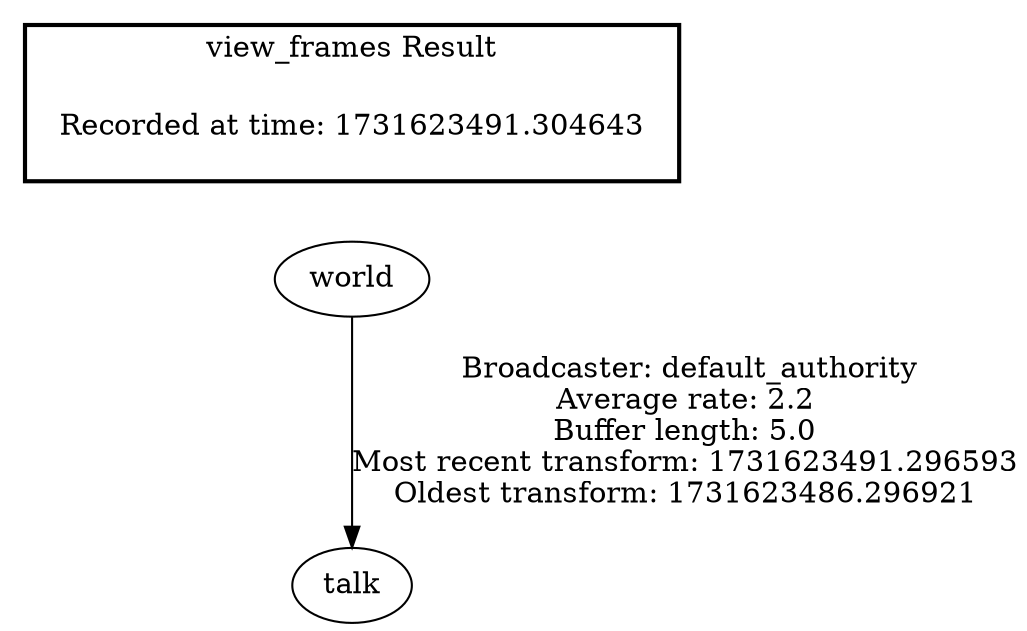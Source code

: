 digraph G {
"world" -> "talk"[label=" Broadcaster: default_authority\nAverage rate: 2.2\nBuffer length: 5.0\nMost recent transform: 1731623491.296593\nOldest transform: 1731623486.296921\n"];
edge [style=invis];
 subgraph cluster_legend { style=bold; color=black; label ="view_frames Result";
"Recorded at time: 1731623491.304643"[ shape=plaintext ] ;
}->"world";
}
